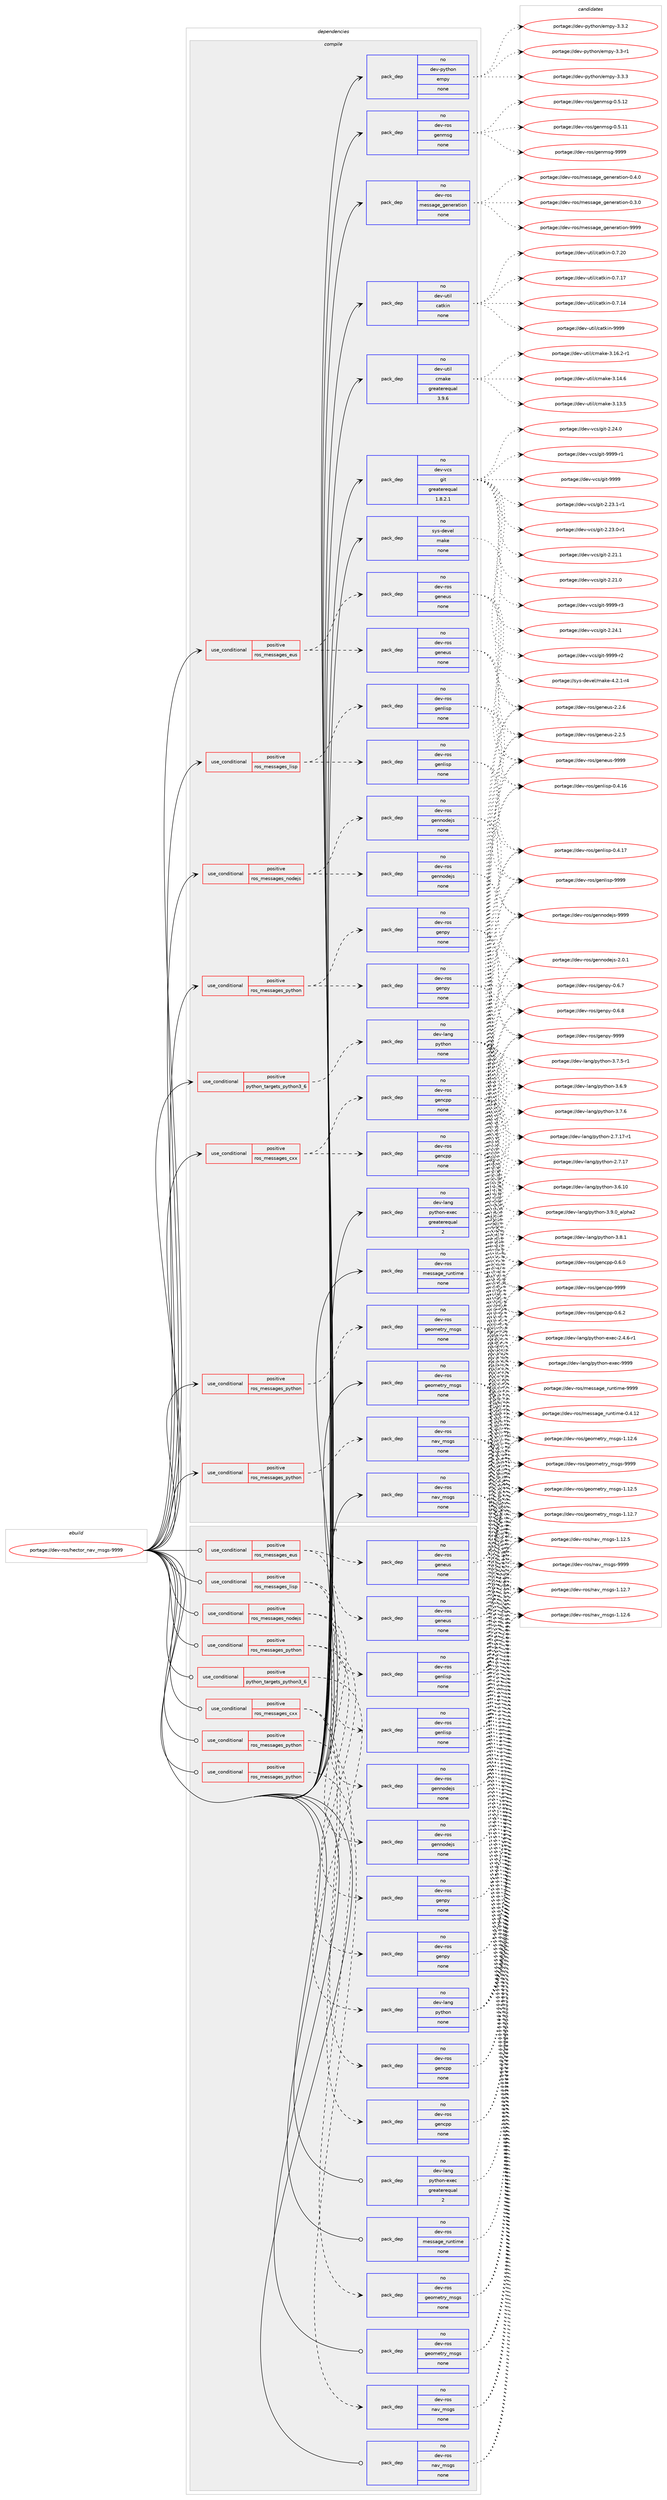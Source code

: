 digraph prolog {

# *************
# Graph options
# *************

newrank=true;
concentrate=true;
compound=true;
graph [rankdir=LR,fontname=Helvetica,fontsize=10,ranksep=1.5];#, ranksep=2.5, nodesep=0.2];
edge  [arrowhead=vee];
node  [fontname=Helvetica,fontsize=10];

# **********
# The ebuild
# **********

subgraph cluster_leftcol {
color=gray;
label=<<i>ebuild</i>>;
id [label="portage://dev-ros/hector_nav_msgs-9999", color=red, width=4, href="../dev-ros/hector_nav_msgs-9999.svg"];
}

# ****************
# The dependencies
# ****************

subgraph cluster_midcol {
color=gray;
label=<<i>dependencies</i>>;
subgraph cluster_compile {
fillcolor="#eeeeee";
style=filled;
label=<<i>compile</i>>;
subgraph cond100266 {
dependency401322 [label=<<TABLE BORDER="0" CELLBORDER="1" CELLSPACING="0" CELLPADDING="4"><TR><TD ROWSPAN="3" CELLPADDING="10">use_conditional</TD></TR><TR><TD>positive</TD></TR><TR><TD>python_targets_python3_6</TD></TR></TABLE>>, shape=none, color=red];
subgraph pack296203 {
dependency401323 [label=<<TABLE BORDER="0" CELLBORDER="1" CELLSPACING="0" CELLPADDING="4" WIDTH="220"><TR><TD ROWSPAN="6" CELLPADDING="30">pack_dep</TD></TR><TR><TD WIDTH="110">no</TD></TR><TR><TD>dev-lang</TD></TR><TR><TD>python</TD></TR><TR><TD>none</TD></TR><TR><TD></TD></TR></TABLE>>, shape=none, color=blue];
}
dependency401322:e -> dependency401323:w [weight=20,style="dashed",arrowhead="vee"];
}
id:e -> dependency401322:w [weight=20,style="solid",arrowhead="vee"];
subgraph cond100267 {
dependency401324 [label=<<TABLE BORDER="0" CELLBORDER="1" CELLSPACING="0" CELLPADDING="4"><TR><TD ROWSPAN="3" CELLPADDING="10">use_conditional</TD></TR><TR><TD>positive</TD></TR><TR><TD>ros_messages_cxx</TD></TR></TABLE>>, shape=none, color=red];
subgraph pack296204 {
dependency401325 [label=<<TABLE BORDER="0" CELLBORDER="1" CELLSPACING="0" CELLPADDING="4" WIDTH="220"><TR><TD ROWSPAN="6" CELLPADDING="30">pack_dep</TD></TR><TR><TD WIDTH="110">no</TD></TR><TR><TD>dev-ros</TD></TR><TR><TD>gencpp</TD></TR><TR><TD>none</TD></TR><TR><TD></TD></TR></TABLE>>, shape=none, color=blue];
}
dependency401324:e -> dependency401325:w [weight=20,style="dashed",arrowhead="vee"];
subgraph pack296205 {
dependency401326 [label=<<TABLE BORDER="0" CELLBORDER="1" CELLSPACING="0" CELLPADDING="4" WIDTH="220"><TR><TD ROWSPAN="6" CELLPADDING="30">pack_dep</TD></TR><TR><TD WIDTH="110">no</TD></TR><TR><TD>dev-ros</TD></TR><TR><TD>gencpp</TD></TR><TR><TD>none</TD></TR><TR><TD></TD></TR></TABLE>>, shape=none, color=blue];
}
dependency401324:e -> dependency401326:w [weight=20,style="dashed",arrowhead="vee"];
}
id:e -> dependency401324:w [weight=20,style="solid",arrowhead="vee"];
subgraph cond100268 {
dependency401327 [label=<<TABLE BORDER="0" CELLBORDER="1" CELLSPACING="0" CELLPADDING="4"><TR><TD ROWSPAN="3" CELLPADDING="10">use_conditional</TD></TR><TR><TD>positive</TD></TR><TR><TD>ros_messages_eus</TD></TR></TABLE>>, shape=none, color=red];
subgraph pack296206 {
dependency401328 [label=<<TABLE BORDER="0" CELLBORDER="1" CELLSPACING="0" CELLPADDING="4" WIDTH="220"><TR><TD ROWSPAN="6" CELLPADDING="30">pack_dep</TD></TR><TR><TD WIDTH="110">no</TD></TR><TR><TD>dev-ros</TD></TR><TR><TD>geneus</TD></TR><TR><TD>none</TD></TR><TR><TD></TD></TR></TABLE>>, shape=none, color=blue];
}
dependency401327:e -> dependency401328:w [weight=20,style="dashed",arrowhead="vee"];
subgraph pack296207 {
dependency401329 [label=<<TABLE BORDER="0" CELLBORDER="1" CELLSPACING="0" CELLPADDING="4" WIDTH="220"><TR><TD ROWSPAN="6" CELLPADDING="30">pack_dep</TD></TR><TR><TD WIDTH="110">no</TD></TR><TR><TD>dev-ros</TD></TR><TR><TD>geneus</TD></TR><TR><TD>none</TD></TR><TR><TD></TD></TR></TABLE>>, shape=none, color=blue];
}
dependency401327:e -> dependency401329:w [weight=20,style="dashed",arrowhead="vee"];
}
id:e -> dependency401327:w [weight=20,style="solid",arrowhead="vee"];
subgraph cond100269 {
dependency401330 [label=<<TABLE BORDER="0" CELLBORDER="1" CELLSPACING="0" CELLPADDING="4"><TR><TD ROWSPAN="3" CELLPADDING="10">use_conditional</TD></TR><TR><TD>positive</TD></TR><TR><TD>ros_messages_lisp</TD></TR></TABLE>>, shape=none, color=red];
subgraph pack296208 {
dependency401331 [label=<<TABLE BORDER="0" CELLBORDER="1" CELLSPACING="0" CELLPADDING="4" WIDTH="220"><TR><TD ROWSPAN="6" CELLPADDING="30">pack_dep</TD></TR><TR><TD WIDTH="110">no</TD></TR><TR><TD>dev-ros</TD></TR><TR><TD>genlisp</TD></TR><TR><TD>none</TD></TR><TR><TD></TD></TR></TABLE>>, shape=none, color=blue];
}
dependency401330:e -> dependency401331:w [weight=20,style="dashed",arrowhead="vee"];
subgraph pack296209 {
dependency401332 [label=<<TABLE BORDER="0" CELLBORDER="1" CELLSPACING="0" CELLPADDING="4" WIDTH="220"><TR><TD ROWSPAN="6" CELLPADDING="30">pack_dep</TD></TR><TR><TD WIDTH="110">no</TD></TR><TR><TD>dev-ros</TD></TR><TR><TD>genlisp</TD></TR><TR><TD>none</TD></TR><TR><TD></TD></TR></TABLE>>, shape=none, color=blue];
}
dependency401330:e -> dependency401332:w [weight=20,style="dashed",arrowhead="vee"];
}
id:e -> dependency401330:w [weight=20,style="solid",arrowhead="vee"];
subgraph cond100270 {
dependency401333 [label=<<TABLE BORDER="0" CELLBORDER="1" CELLSPACING="0" CELLPADDING="4"><TR><TD ROWSPAN="3" CELLPADDING="10">use_conditional</TD></TR><TR><TD>positive</TD></TR><TR><TD>ros_messages_nodejs</TD></TR></TABLE>>, shape=none, color=red];
subgraph pack296210 {
dependency401334 [label=<<TABLE BORDER="0" CELLBORDER="1" CELLSPACING="0" CELLPADDING="4" WIDTH="220"><TR><TD ROWSPAN="6" CELLPADDING="30">pack_dep</TD></TR><TR><TD WIDTH="110">no</TD></TR><TR><TD>dev-ros</TD></TR><TR><TD>gennodejs</TD></TR><TR><TD>none</TD></TR><TR><TD></TD></TR></TABLE>>, shape=none, color=blue];
}
dependency401333:e -> dependency401334:w [weight=20,style="dashed",arrowhead="vee"];
subgraph pack296211 {
dependency401335 [label=<<TABLE BORDER="0" CELLBORDER="1" CELLSPACING="0" CELLPADDING="4" WIDTH="220"><TR><TD ROWSPAN="6" CELLPADDING="30">pack_dep</TD></TR><TR><TD WIDTH="110">no</TD></TR><TR><TD>dev-ros</TD></TR><TR><TD>gennodejs</TD></TR><TR><TD>none</TD></TR><TR><TD></TD></TR></TABLE>>, shape=none, color=blue];
}
dependency401333:e -> dependency401335:w [weight=20,style="dashed",arrowhead="vee"];
}
id:e -> dependency401333:w [weight=20,style="solid",arrowhead="vee"];
subgraph cond100271 {
dependency401336 [label=<<TABLE BORDER="0" CELLBORDER="1" CELLSPACING="0" CELLPADDING="4"><TR><TD ROWSPAN="3" CELLPADDING="10">use_conditional</TD></TR><TR><TD>positive</TD></TR><TR><TD>ros_messages_python</TD></TR></TABLE>>, shape=none, color=red];
subgraph pack296212 {
dependency401337 [label=<<TABLE BORDER="0" CELLBORDER="1" CELLSPACING="0" CELLPADDING="4" WIDTH="220"><TR><TD ROWSPAN="6" CELLPADDING="30">pack_dep</TD></TR><TR><TD WIDTH="110">no</TD></TR><TR><TD>dev-ros</TD></TR><TR><TD>genpy</TD></TR><TR><TD>none</TD></TR><TR><TD></TD></TR></TABLE>>, shape=none, color=blue];
}
dependency401336:e -> dependency401337:w [weight=20,style="dashed",arrowhead="vee"];
subgraph pack296213 {
dependency401338 [label=<<TABLE BORDER="0" CELLBORDER="1" CELLSPACING="0" CELLPADDING="4" WIDTH="220"><TR><TD ROWSPAN="6" CELLPADDING="30">pack_dep</TD></TR><TR><TD WIDTH="110">no</TD></TR><TR><TD>dev-ros</TD></TR><TR><TD>genpy</TD></TR><TR><TD>none</TD></TR><TR><TD></TD></TR></TABLE>>, shape=none, color=blue];
}
dependency401336:e -> dependency401338:w [weight=20,style="dashed",arrowhead="vee"];
}
id:e -> dependency401336:w [weight=20,style="solid",arrowhead="vee"];
subgraph cond100272 {
dependency401339 [label=<<TABLE BORDER="0" CELLBORDER="1" CELLSPACING="0" CELLPADDING="4"><TR><TD ROWSPAN="3" CELLPADDING="10">use_conditional</TD></TR><TR><TD>positive</TD></TR><TR><TD>ros_messages_python</TD></TR></TABLE>>, shape=none, color=red];
subgraph pack296214 {
dependency401340 [label=<<TABLE BORDER="0" CELLBORDER="1" CELLSPACING="0" CELLPADDING="4" WIDTH="220"><TR><TD ROWSPAN="6" CELLPADDING="30">pack_dep</TD></TR><TR><TD WIDTH="110">no</TD></TR><TR><TD>dev-ros</TD></TR><TR><TD>geometry_msgs</TD></TR><TR><TD>none</TD></TR><TR><TD></TD></TR></TABLE>>, shape=none, color=blue];
}
dependency401339:e -> dependency401340:w [weight=20,style="dashed",arrowhead="vee"];
}
id:e -> dependency401339:w [weight=20,style="solid",arrowhead="vee"];
subgraph cond100273 {
dependency401341 [label=<<TABLE BORDER="0" CELLBORDER="1" CELLSPACING="0" CELLPADDING="4"><TR><TD ROWSPAN="3" CELLPADDING="10">use_conditional</TD></TR><TR><TD>positive</TD></TR><TR><TD>ros_messages_python</TD></TR></TABLE>>, shape=none, color=red];
subgraph pack296215 {
dependency401342 [label=<<TABLE BORDER="0" CELLBORDER="1" CELLSPACING="0" CELLPADDING="4" WIDTH="220"><TR><TD ROWSPAN="6" CELLPADDING="30">pack_dep</TD></TR><TR><TD WIDTH="110">no</TD></TR><TR><TD>dev-ros</TD></TR><TR><TD>nav_msgs</TD></TR><TR><TD>none</TD></TR><TR><TD></TD></TR></TABLE>>, shape=none, color=blue];
}
dependency401341:e -> dependency401342:w [weight=20,style="dashed",arrowhead="vee"];
}
id:e -> dependency401341:w [weight=20,style="solid",arrowhead="vee"];
subgraph pack296216 {
dependency401343 [label=<<TABLE BORDER="0" CELLBORDER="1" CELLSPACING="0" CELLPADDING="4" WIDTH="220"><TR><TD ROWSPAN="6" CELLPADDING="30">pack_dep</TD></TR><TR><TD WIDTH="110">no</TD></TR><TR><TD>dev-lang</TD></TR><TR><TD>python-exec</TD></TR><TR><TD>greaterequal</TD></TR><TR><TD>2</TD></TR></TABLE>>, shape=none, color=blue];
}
id:e -> dependency401343:w [weight=20,style="solid",arrowhead="vee"];
subgraph pack296217 {
dependency401344 [label=<<TABLE BORDER="0" CELLBORDER="1" CELLSPACING="0" CELLPADDING="4" WIDTH="220"><TR><TD ROWSPAN="6" CELLPADDING="30">pack_dep</TD></TR><TR><TD WIDTH="110">no</TD></TR><TR><TD>dev-python</TD></TR><TR><TD>empy</TD></TR><TR><TD>none</TD></TR><TR><TD></TD></TR></TABLE>>, shape=none, color=blue];
}
id:e -> dependency401344:w [weight=20,style="solid",arrowhead="vee"];
subgraph pack296218 {
dependency401345 [label=<<TABLE BORDER="0" CELLBORDER="1" CELLSPACING="0" CELLPADDING="4" WIDTH="220"><TR><TD ROWSPAN="6" CELLPADDING="30">pack_dep</TD></TR><TR><TD WIDTH="110">no</TD></TR><TR><TD>dev-ros</TD></TR><TR><TD>genmsg</TD></TR><TR><TD>none</TD></TR><TR><TD></TD></TR></TABLE>>, shape=none, color=blue];
}
id:e -> dependency401345:w [weight=20,style="solid",arrowhead="vee"];
subgraph pack296219 {
dependency401346 [label=<<TABLE BORDER="0" CELLBORDER="1" CELLSPACING="0" CELLPADDING="4" WIDTH="220"><TR><TD ROWSPAN="6" CELLPADDING="30">pack_dep</TD></TR><TR><TD WIDTH="110">no</TD></TR><TR><TD>dev-ros</TD></TR><TR><TD>geometry_msgs</TD></TR><TR><TD>none</TD></TR><TR><TD></TD></TR></TABLE>>, shape=none, color=blue];
}
id:e -> dependency401346:w [weight=20,style="solid",arrowhead="vee"];
subgraph pack296220 {
dependency401347 [label=<<TABLE BORDER="0" CELLBORDER="1" CELLSPACING="0" CELLPADDING="4" WIDTH="220"><TR><TD ROWSPAN="6" CELLPADDING="30">pack_dep</TD></TR><TR><TD WIDTH="110">no</TD></TR><TR><TD>dev-ros</TD></TR><TR><TD>message_generation</TD></TR><TR><TD>none</TD></TR><TR><TD></TD></TR></TABLE>>, shape=none, color=blue];
}
id:e -> dependency401347:w [weight=20,style="solid",arrowhead="vee"];
subgraph pack296221 {
dependency401348 [label=<<TABLE BORDER="0" CELLBORDER="1" CELLSPACING="0" CELLPADDING="4" WIDTH="220"><TR><TD ROWSPAN="6" CELLPADDING="30">pack_dep</TD></TR><TR><TD WIDTH="110">no</TD></TR><TR><TD>dev-ros</TD></TR><TR><TD>message_runtime</TD></TR><TR><TD>none</TD></TR><TR><TD></TD></TR></TABLE>>, shape=none, color=blue];
}
id:e -> dependency401348:w [weight=20,style="solid",arrowhead="vee"];
subgraph pack296222 {
dependency401349 [label=<<TABLE BORDER="0" CELLBORDER="1" CELLSPACING="0" CELLPADDING="4" WIDTH="220"><TR><TD ROWSPAN="6" CELLPADDING="30">pack_dep</TD></TR><TR><TD WIDTH="110">no</TD></TR><TR><TD>dev-ros</TD></TR><TR><TD>nav_msgs</TD></TR><TR><TD>none</TD></TR><TR><TD></TD></TR></TABLE>>, shape=none, color=blue];
}
id:e -> dependency401349:w [weight=20,style="solid",arrowhead="vee"];
subgraph pack296223 {
dependency401350 [label=<<TABLE BORDER="0" CELLBORDER="1" CELLSPACING="0" CELLPADDING="4" WIDTH="220"><TR><TD ROWSPAN="6" CELLPADDING="30">pack_dep</TD></TR><TR><TD WIDTH="110">no</TD></TR><TR><TD>dev-util</TD></TR><TR><TD>catkin</TD></TR><TR><TD>none</TD></TR><TR><TD></TD></TR></TABLE>>, shape=none, color=blue];
}
id:e -> dependency401350:w [weight=20,style="solid",arrowhead="vee"];
subgraph pack296224 {
dependency401351 [label=<<TABLE BORDER="0" CELLBORDER="1" CELLSPACING="0" CELLPADDING="4" WIDTH="220"><TR><TD ROWSPAN="6" CELLPADDING="30">pack_dep</TD></TR><TR><TD WIDTH="110">no</TD></TR><TR><TD>dev-util</TD></TR><TR><TD>cmake</TD></TR><TR><TD>greaterequal</TD></TR><TR><TD>3.9.6</TD></TR></TABLE>>, shape=none, color=blue];
}
id:e -> dependency401351:w [weight=20,style="solid",arrowhead="vee"];
subgraph pack296225 {
dependency401352 [label=<<TABLE BORDER="0" CELLBORDER="1" CELLSPACING="0" CELLPADDING="4" WIDTH="220"><TR><TD ROWSPAN="6" CELLPADDING="30">pack_dep</TD></TR><TR><TD WIDTH="110">no</TD></TR><TR><TD>dev-vcs</TD></TR><TR><TD>git</TD></TR><TR><TD>greaterequal</TD></TR><TR><TD>1.8.2.1</TD></TR></TABLE>>, shape=none, color=blue];
}
id:e -> dependency401352:w [weight=20,style="solid",arrowhead="vee"];
subgraph pack296226 {
dependency401353 [label=<<TABLE BORDER="0" CELLBORDER="1" CELLSPACING="0" CELLPADDING="4" WIDTH="220"><TR><TD ROWSPAN="6" CELLPADDING="30">pack_dep</TD></TR><TR><TD WIDTH="110">no</TD></TR><TR><TD>sys-devel</TD></TR><TR><TD>make</TD></TR><TR><TD>none</TD></TR><TR><TD></TD></TR></TABLE>>, shape=none, color=blue];
}
id:e -> dependency401353:w [weight=20,style="solid",arrowhead="vee"];
}
subgraph cluster_compileandrun {
fillcolor="#eeeeee";
style=filled;
label=<<i>compile and run</i>>;
}
subgraph cluster_run {
fillcolor="#eeeeee";
style=filled;
label=<<i>run</i>>;
subgraph cond100274 {
dependency401354 [label=<<TABLE BORDER="0" CELLBORDER="1" CELLSPACING="0" CELLPADDING="4"><TR><TD ROWSPAN="3" CELLPADDING="10">use_conditional</TD></TR><TR><TD>positive</TD></TR><TR><TD>python_targets_python3_6</TD></TR></TABLE>>, shape=none, color=red];
subgraph pack296227 {
dependency401355 [label=<<TABLE BORDER="0" CELLBORDER="1" CELLSPACING="0" CELLPADDING="4" WIDTH="220"><TR><TD ROWSPAN="6" CELLPADDING="30">pack_dep</TD></TR><TR><TD WIDTH="110">no</TD></TR><TR><TD>dev-lang</TD></TR><TR><TD>python</TD></TR><TR><TD>none</TD></TR><TR><TD></TD></TR></TABLE>>, shape=none, color=blue];
}
dependency401354:e -> dependency401355:w [weight=20,style="dashed",arrowhead="vee"];
}
id:e -> dependency401354:w [weight=20,style="solid",arrowhead="odot"];
subgraph cond100275 {
dependency401356 [label=<<TABLE BORDER="0" CELLBORDER="1" CELLSPACING="0" CELLPADDING="4"><TR><TD ROWSPAN="3" CELLPADDING="10">use_conditional</TD></TR><TR><TD>positive</TD></TR><TR><TD>ros_messages_cxx</TD></TR></TABLE>>, shape=none, color=red];
subgraph pack296228 {
dependency401357 [label=<<TABLE BORDER="0" CELLBORDER="1" CELLSPACING="0" CELLPADDING="4" WIDTH="220"><TR><TD ROWSPAN="6" CELLPADDING="30">pack_dep</TD></TR><TR><TD WIDTH="110">no</TD></TR><TR><TD>dev-ros</TD></TR><TR><TD>gencpp</TD></TR><TR><TD>none</TD></TR><TR><TD></TD></TR></TABLE>>, shape=none, color=blue];
}
dependency401356:e -> dependency401357:w [weight=20,style="dashed",arrowhead="vee"];
subgraph pack296229 {
dependency401358 [label=<<TABLE BORDER="0" CELLBORDER="1" CELLSPACING="0" CELLPADDING="4" WIDTH="220"><TR><TD ROWSPAN="6" CELLPADDING="30">pack_dep</TD></TR><TR><TD WIDTH="110">no</TD></TR><TR><TD>dev-ros</TD></TR><TR><TD>gencpp</TD></TR><TR><TD>none</TD></TR><TR><TD></TD></TR></TABLE>>, shape=none, color=blue];
}
dependency401356:e -> dependency401358:w [weight=20,style="dashed",arrowhead="vee"];
}
id:e -> dependency401356:w [weight=20,style="solid",arrowhead="odot"];
subgraph cond100276 {
dependency401359 [label=<<TABLE BORDER="0" CELLBORDER="1" CELLSPACING="0" CELLPADDING="4"><TR><TD ROWSPAN="3" CELLPADDING="10">use_conditional</TD></TR><TR><TD>positive</TD></TR><TR><TD>ros_messages_eus</TD></TR></TABLE>>, shape=none, color=red];
subgraph pack296230 {
dependency401360 [label=<<TABLE BORDER="0" CELLBORDER="1" CELLSPACING="0" CELLPADDING="4" WIDTH="220"><TR><TD ROWSPAN="6" CELLPADDING="30">pack_dep</TD></TR><TR><TD WIDTH="110">no</TD></TR><TR><TD>dev-ros</TD></TR><TR><TD>geneus</TD></TR><TR><TD>none</TD></TR><TR><TD></TD></TR></TABLE>>, shape=none, color=blue];
}
dependency401359:e -> dependency401360:w [weight=20,style="dashed",arrowhead="vee"];
subgraph pack296231 {
dependency401361 [label=<<TABLE BORDER="0" CELLBORDER="1" CELLSPACING="0" CELLPADDING="4" WIDTH="220"><TR><TD ROWSPAN="6" CELLPADDING="30">pack_dep</TD></TR><TR><TD WIDTH="110">no</TD></TR><TR><TD>dev-ros</TD></TR><TR><TD>geneus</TD></TR><TR><TD>none</TD></TR><TR><TD></TD></TR></TABLE>>, shape=none, color=blue];
}
dependency401359:e -> dependency401361:w [weight=20,style="dashed",arrowhead="vee"];
}
id:e -> dependency401359:w [weight=20,style="solid",arrowhead="odot"];
subgraph cond100277 {
dependency401362 [label=<<TABLE BORDER="0" CELLBORDER="1" CELLSPACING="0" CELLPADDING="4"><TR><TD ROWSPAN="3" CELLPADDING="10">use_conditional</TD></TR><TR><TD>positive</TD></TR><TR><TD>ros_messages_lisp</TD></TR></TABLE>>, shape=none, color=red];
subgraph pack296232 {
dependency401363 [label=<<TABLE BORDER="0" CELLBORDER="1" CELLSPACING="0" CELLPADDING="4" WIDTH="220"><TR><TD ROWSPAN="6" CELLPADDING="30">pack_dep</TD></TR><TR><TD WIDTH="110">no</TD></TR><TR><TD>dev-ros</TD></TR><TR><TD>genlisp</TD></TR><TR><TD>none</TD></TR><TR><TD></TD></TR></TABLE>>, shape=none, color=blue];
}
dependency401362:e -> dependency401363:w [weight=20,style="dashed",arrowhead="vee"];
subgraph pack296233 {
dependency401364 [label=<<TABLE BORDER="0" CELLBORDER="1" CELLSPACING="0" CELLPADDING="4" WIDTH="220"><TR><TD ROWSPAN="6" CELLPADDING="30">pack_dep</TD></TR><TR><TD WIDTH="110">no</TD></TR><TR><TD>dev-ros</TD></TR><TR><TD>genlisp</TD></TR><TR><TD>none</TD></TR><TR><TD></TD></TR></TABLE>>, shape=none, color=blue];
}
dependency401362:e -> dependency401364:w [weight=20,style="dashed",arrowhead="vee"];
}
id:e -> dependency401362:w [weight=20,style="solid",arrowhead="odot"];
subgraph cond100278 {
dependency401365 [label=<<TABLE BORDER="0" CELLBORDER="1" CELLSPACING="0" CELLPADDING="4"><TR><TD ROWSPAN="3" CELLPADDING="10">use_conditional</TD></TR><TR><TD>positive</TD></TR><TR><TD>ros_messages_nodejs</TD></TR></TABLE>>, shape=none, color=red];
subgraph pack296234 {
dependency401366 [label=<<TABLE BORDER="0" CELLBORDER="1" CELLSPACING="0" CELLPADDING="4" WIDTH="220"><TR><TD ROWSPAN="6" CELLPADDING="30">pack_dep</TD></TR><TR><TD WIDTH="110">no</TD></TR><TR><TD>dev-ros</TD></TR><TR><TD>gennodejs</TD></TR><TR><TD>none</TD></TR><TR><TD></TD></TR></TABLE>>, shape=none, color=blue];
}
dependency401365:e -> dependency401366:w [weight=20,style="dashed",arrowhead="vee"];
subgraph pack296235 {
dependency401367 [label=<<TABLE BORDER="0" CELLBORDER="1" CELLSPACING="0" CELLPADDING="4" WIDTH="220"><TR><TD ROWSPAN="6" CELLPADDING="30">pack_dep</TD></TR><TR><TD WIDTH="110">no</TD></TR><TR><TD>dev-ros</TD></TR><TR><TD>gennodejs</TD></TR><TR><TD>none</TD></TR><TR><TD></TD></TR></TABLE>>, shape=none, color=blue];
}
dependency401365:e -> dependency401367:w [weight=20,style="dashed",arrowhead="vee"];
}
id:e -> dependency401365:w [weight=20,style="solid",arrowhead="odot"];
subgraph cond100279 {
dependency401368 [label=<<TABLE BORDER="0" CELLBORDER="1" CELLSPACING="0" CELLPADDING="4"><TR><TD ROWSPAN="3" CELLPADDING="10">use_conditional</TD></TR><TR><TD>positive</TD></TR><TR><TD>ros_messages_python</TD></TR></TABLE>>, shape=none, color=red];
subgraph pack296236 {
dependency401369 [label=<<TABLE BORDER="0" CELLBORDER="1" CELLSPACING="0" CELLPADDING="4" WIDTH="220"><TR><TD ROWSPAN="6" CELLPADDING="30">pack_dep</TD></TR><TR><TD WIDTH="110">no</TD></TR><TR><TD>dev-ros</TD></TR><TR><TD>genpy</TD></TR><TR><TD>none</TD></TR><TR><TD></TD></TR></TABLE>>, shape=none, color=blue];
}
dependency401368:e -> dependency401369:w [weight=20,style="dashed",arrowhead="vee"];
subgraph pack296237 {
dependency401370 [label=<<TABLE BORDER="0" CELLBORDER="1" CELLSPACING="0" CELLPADDING="4" WIDTH="220"><TR><TD ROWSPAN="6" CELLPADDING="30">pack_dep</TD></TR><TR><TD WIDTH="110">no</TD></TR><TR><TD>dev-ros</TD></TR><TR><TD>genpy</TD></TR><TR><TD>none</TD></TR><TR><TD></TD></TR></TABLE>>, shape=none, color=blue];
}
dependency401368:e -> dependency401370:w [weight=20,style="dashed",arrowhead="vee"];
}
id:e -> dependency401368:w [weight=20,style="solid",arrowhead="odot"];
subgraph cond100280 {
dependency401371 [label=<<TABLE BORDER="0" CELLBORDER="1" CELLSPACING="0" CELLPADDING="4"><TR><TD ROWSPAN="3" CELLPADDING="10">use_conditional</TD></TR><TR><TD>positive</TD></TR><TR><TD>ros_messages_python</TD></TR></TABLE>>, shape=none, color=red];
subgraph pack296238 {
dependency401372 [label=<<TABLE BORDER="0" CELLBORDER="1" CELLSPACING="0" CELLPADDING="4" WIDTH="220"><TR><TD ROWSPAN="6" CELLPADDING="30">pack_dep</TD></TR><TR><TD WIDTH="110">no</TD></TR><TR><TD>dev-ros</TD></TR><TR><TD>geometry_msgs</TD></TR><TR><TD>none</TD></TR><TR><TD></TD></TR></TABLE>>, shape=none, color=blue];
}
dependency401371:e -> dependency401372:w [weight=20,style="dashed",arrowhead="vee"];
}
id:e -> dependency401371:w [weight=20,style="solid",arrowhead="odot"];
subgraph cond100281 {
dependency401373 [label=<<TABLE BORDER="0" CELLBORDER="1" CELLSPACING="0" CELLPADDING="4"><TR><TD ROWSPAN="3" CELLPADDING="10">use_conditional</TD></TR><TR><TD>positive</TD></TR><TR><TD>ros_messages_python</TD></TR></TABLE>>, shape=none, color=red];
subgraph pack296239 {
dependency401374 [label=<<TABLE BORDER="0" CELLBORDER="1" CELLSPACING="0" CELLPADDING="4" WIDTH="220"><TR><TD ROWSPAN="6" CELLPADDING="30">pack_dep</TD></TR><TR><TD WIDTH="110">no</TD></TR><TR><TD>dev-ros</TD></TR><TR><TD>nav_msgs</TD></TR><TR><TD>none</TD></TR><TR><TD></TD></TR></TABLE>>, shape=none, color=blue];
}
dependency401373:e -> dependency401374:w [weight=20,style="dashed",arrowhead="vee"];
}
id:e -> dependency401373:w [weight=20,style="solid",arrowhead="odot"];
subgraph pack296240 {
dependency401375 [label=<<TABLE BORDER="0" CELLBORDER="1" CELLSPACING="0" CELLPADDING="4" WIDTH="220"><TR><TD ROWSPAN="6" CELLPADDING="30">pack_dep</TD></TR><TR><TD WIDTH="110">no</TD></TR><TR><TD>dev-lang</TD></TR><TR><TD>python-exec</TD></TR><TR><TD>greaterequal</TD></TR><TR><TD>2</TD></TR></TABLE>>, shape=none, color=blue];
}
id:e -> dependency401375:w [weight=20,style="solid",arrowhead="odot"];
subgraph pack296241 {
dependency401376 [label=<<TABLE BORDER="0" CELLBORDER="1" CELLSPACING="0" CELLPADDING="4" WIDTH="220"><TR><TD ROWSPAN="6" CELLPADDING="30">pack_dep</TD></TR><TR><TD WIDTH="110">no</TD></TR><TR><TD>dev-ros</TD></TR><TR><TD>geometry_msgs</TD></TR><TR><TD>none</TD></TR><TR><TD></TD></TR></TABLE>>, shape=none, color=blue];
}
id:e -> dependency401376:w [weight=20,style="solid",arrowhead="odot"];
subgraph pack296242 {
dependency401377 [label=<<TABLE BORDER="0" CELLBORDER="1" CELLSPACING="0" CELLPADDING="4" WIDTH="220"><TR><TD ROWSPAN="6" CELLPADDING="30">pack_dep</TD></TR><TR><TD WIDTH="110">no</TD></TR><TR><TD>dev-ros</TD></TR><TR><TD>message_runtime</TD></TR><TR><TD>none</TD></TR><TR><TD></TD></TR></TABLE>>, shape=none, color=blue];
}
id:e -> dependency401377:w [weight=20,style="solid",arrowhead="odot"];
subgraph pack296243 {
dependency401378 [label=<<TABLE BORDER="0" CELLBORDER="1" CELLSPACING="0" CELLPADDING="4" WIDTH="220"><TR><TD ROWSPAN="6" CELLPADDING="30">pack_dep</TD></TR><TR><TD WIDTH="110">no</TD></TR><TR><TD>dev-ros</TD></TR><TR><TD>nav_msgs</TD></TR><TR><TD>none</TD></TR><TR><TD></TD></TR></TABLE>>, shape=none, color=blue];
}
id:e -> dependency401378:w [weight=20,style="solid",arrowhead="odot"];
}
}

# **************
# The candidates
# **************

subgraph cluster_choices {
rank=same;
color=gray;
label=<<i>candidates</i>>;

subgraph choice296203 {
color=black;
nodesep=1;
choice10010111845108971101034711212111610411111045514657464895971081121049750 [label="portage://dev-lang/python-3.9.0_alpha2", color=red, width=4,href="../dev-lang/python-3.9.0_alpha2.svg"];
choice100101118451089711010347112121116104111110455146564649 [label="portage://dev-lang/python-3.8.1", color=red, width=4,href="../dev-lang/python-3.8.1.svg"];
choice100101118451089711010347112121116104111110455146554654 [label="portage://dev-lang/python-3.7.6", color=red, width=4,href="../dev-lang/python-3.7.6.svg"];
choice1001011184510897110103471121211161041111104551465546534511449 [label="portage://dev-lang/python-3.7.5-r1", color=red, width=4,href="../dev-lang/python-3.7.5-r1.svg"];
choice100101118451089711010347112121116104111110455146544657 [label="portage://dev-lang/python-3.6.9", color=red, width=4,href="../dev-lang/python-3.6.9.svg"];
choice10010111845108971101034711212111610411111045514654464948 [label="portage://dev-lang/python-3.6.10", color=red, width=4,href="../dev-lang/python-3.6.10.svg"];
choice100101118451089711010347112121116104111110455046554649554511449 [label="portage://dev-lang/python-2.7.17-r1", color=red, width=4,href="../dev-lang/python-2.7.17-r1.svg"];
choice10010111845108971101034711212111610411111045504655464955 [label="portage://dev-lang/python-2.7.17", color=red, width=4,href="../dev-lang/python-2.7.17.svg"];
dependency401323:e -> choice10010111845108971101034711212111610411111045514657464895971081121049750:w [style=dotted,weight="100"];
dependency401323:e -> choice100101118451089711010347112121116104111110455146564649:w [style=dotted,weight="100"];
dependency401323:e -> choice100101118451089711010347112121116104111110455146554654:w [style=dotted,weight="100"];
dependency401323:e -> choice1001011184510897110103471121211161041111104551465546534511449:w [style=dotted,weight="100"];
dependency401323:e -> choice100101118451089711010347112121116104111110455146544657:w [style=dotted,weight="100"];
dependency401323:e -> choice10010111845108971101034711212111610411111045514654464948:w [style=dotted,weight="100"];
dependency401323:e -> choice100101118451089711010347112121116104111110455046554649554511449:w [style=dotted,weight="100"];
dependency401323:e -> choice10010111845108971101034711212111610411111045504655464955:w [style=dotted,weight="100"];
}
subgraph choice296204 {
color=black;
nodesep=1;
choice1001011184511411111547103101110991121124557575757 [label="portage://dev-ros/gencpp-9999", color=red, width=4,href="../dev-ros/gencpp-9999.svg"];
choice100101118451141111154710310111099112112454846544650 [label="portage://dev-ros/gencpp-0.6.2", color=red, width=4,href="../dev-ros/gencpp-0.6.2.svg"];
choice100101118451141111154710310111099112112454846544648 [label="portage://dev-ros/gencpp-0.6.0", color=red, width=4,href="../dev-ros/gencpp-0.6.0.svg"];
dependency401325:e -> choice1001011184511411111547103101110991121124557575757:w [style=dotted,weight="100"];
dependency401325:e -> choice100101118451141111154710310111099112112454846544650:w [style=dotted,weight="100"];
dependency401325:e -> choice100101118451141111154710310111099112112454846544648:w [style=dotted,weight="100"];
}
subgraph choice296205 {
color=black;
nodesep=1;
choice1001011184511411111547103101110991121124557575757 [label="portage://dev-ros/gencpp-9999", color=red, width=4,href="../dev-ros/gencpp-9999.svg"];
choice100101118451141111154710310111099112112454846544650 [label="portage://dev-ros/gencpp-0.6.2", color=red, width=4,href="../dev-ros/gencpp-0.6.2.svg"];
choice100101118451141111154710310111099112112454846544648 [label="portage://dev-ros/gencpp-0.6.0", color=red, width=4,href="../dev-ros/gencpp-0.6.0.svg"];
dependency401326:e -> choice1001011184511411111547103101110991121124557575757:w [style=dotted,weight="100"];
dependency401326:e -> choice100101118451141111154710310111099112112454846544650:w [style=dotted,weight="100"];
dependency401326:e -> choice100101118451141111154710310111099112112454846544648:w [style=dotted,weight="100"];
}
subgraph choice296206 {
color=black;
nodesep=1;
choice10010111845114111115471031011101011171154557575757 [label="portage://dev-ros/geneus-9999", color=red, width=4,href="../dev-ros/geneus-9999.svg"];
choice1001011184511411111547103101110101117115455046504654 [label="portage://dev-ros/geneus-2.2.6", color=red, width=4,href="../dev-ros/geneus-2.2.6.svg"];
choice1001011184511411111547103101110101117115455046504653 [label="portage://dev-ros/geneus-2.2.5", color=red, width=4,href="../dev-ros/geneus-2.2.5.svg"];
dependency401328:e -> choice10010111845114111115471031011101011171154557575757:w [style=dotted,weight="100"];
dependency401328:e -> choice1001011184511411111547103101110101117115455046504654:w [style=dotted,weight="100"];
dependency401328:e -> choice1001011184511411111547103101110101117115455046504653:w [style=dotted,weight="100"];
}
subgraph choice296207 {
color=black;
nodesep=1;
choice10010111845114111115471031011101011171154557575757 [label="portage://dev-ros/geneus-9999", color=red, width=4,href="../dev-ros/geneus-9999.svg"];
choice1001011184511411111547103101110101117115455046504654 [label="portage://dev-ros/geneus-2.2.6", color=red, width=4,href="../dev-ros/geneus-2.2.6.svg"];
choice1001011184511411111547103101110101117115455046504653 [label="portage://dev-ros/geneus-2.2.5", color=red, width=4,href="../dev-ros/geneus-2.2.5.svg"];
dependency401329:e -> choice10010111845114111115471031011101011171154557575757:w [style=dotted,weight="100"];
dependency401329:e -> choice1001011184511411111547103101110101117115455046504654:w [style=dotted,weight="100"];
dependency401329:e -> choice1001011184511411111547103101110101117115455046504653:w [style=dotted,weight="100"];
}
subgraph choice296208 {
color=black;
nodesep=1;
choice10010111845114111115471031011101081051151124557575757 [label="portage://dev-ros/genlisp-9999", color=red, width=4,href="../dev-ros/genlisp-9999.svg"];
choice100101118451141111154710310111010810511511245484652464955 [label="portage://dev-ros/genlisp-0.4.17", color=red, width=4,href="../dev-ros/genlisp-0.4.17.svg"];
choice100101118451141111154710310111010810511511245484652464954 [label="portage://dev-ros/genlisp-0.4.16", color=red, width=4,href="../dev-ros/genlisp-0.4.16.svg"];
dependency401331:e -> choice10010111845114111115471031011101081051151124557575757:w [style=dotted,weight="100"];
dependency401331:e -> choice100101118451141111154710310111010810511511245484652464955:w [style=dotted,weight="100"];
dependency401331:e -> choice100101118451141111154710310111010810511511245484652464954:w [style=dotted,weight="100"];
}
subgraph choice296209 {
color=black;
nodesep=1;
choice10010111845114111115471031011101081051151124557575757 [label="portage://dev-ros/genlisp-9999", color=red, width=4,href="../dev-ros/genlisp-9999.svg"];
choice100101118451141111154710310111010810511511245484652464955 [label="portage://dev-ros/genlisp-0.4.17", color=red, width=4,href="../dev-ros/genlisp-0.4.17.svg"];
choice100101118451141111154710310111010810511511245484652464954 [label="portage://dev-ros/genlisp-0.4.16", color=red, width=4,href="../dev-ros/genlisp-0.4.16.svg"];
dependency401332:e -> choice10010111845114111115471031011101081051151124557575757:w [style=dotted,weight="100"];
dependency401332:e -> choice100101118451141111154710310111010810511511245484652464955:w [style=dotted,weight="100"];
dependency401332:e -> choice100101118451141111154710310111010810511511245484652464954:w [style=dotted,weight="100"];
}
subgraph choice296210 {
color=black;
nodesep=1;
choice10010111845114111115471031011101101111001011061154557575757 [label="portage://dev-ros/gennodejs-9999", color=red, width=4,href="../dev-ros/gennodejs-9999.svg"];
choice1001011184511411111547103101110110111100101106115455046484649 [label="portage://dev-ros/gennodejs-2.0.1", color=red, width=4,href="../dev-ros/gennodejs-2.0.1.svg"];
dependency401334:e -> choice10010111845114111115471031011101101111001011061154557575757:w [style=dotted,weight="100"];
dependency401334:e -> choice1001011184511411111547103101110110111100101106115455046484649:w [style=dotted,weight="100"];
}
subgraph choice296211 {
color=black;
nodesep=1;
choice10010111845114111115471031011101101111001011061154557575757 [label="portage://dev-ros/gennodejs-9999", color=red, width=4,href="../dev-ros/gennodejs-9999.svg"];
choice1001011184511411111547103101110110111100101106115455046484649 [label="portage://dev-ros/gennodejs-2.0.1", color=red, width=4,href="../dev-ros/gennodejs-2.0.1.svg"];
dependency401335:e -> choice10010111845114111115471031011101101111001011061154557575757:w [style=dotted,weight="100"];
dependency401335:e -> choice1001011184511411111547103101110110111100101106115455046484649:w [style=dotted,weight="100"];
}
subgraph choice296212 {
color=black;
nodesep=1;
choice10010111845114111115471031011101121214557575757 [label="portage://dev-ros/genpy-9999", color=red, width=4,href="../dev-ros/genpy-9999.svg"];
choice1001011184511411111547103101110112121454846544656 [label="portage://dev-ros/genpy-0.6.8", color=red, width=4,href="../dev-ros/genpy-0.6.8.svg"];
choice1001011184511411111547103101110112121454846544655 [label="portage://dev-ros/genpy-0.6.7", color=red, width=4,href="../dev-ros/genpy-0.6.7.svg"];
dependency401337:e -> choice10010111845114111115471031011101121214557575757:w [style=dotted,weight="100"];
dependency401337:e -> choice1001011184511411111547103101110112121454846544656:w [style=dotted,weight="100"];
dependency401337:e -> choice1001011184511411111547103101110112121454846544655:w [style=dotted,weight="100"];
}
subgraph choice296213 {
color=black;
nodesep=1;
choice10010111845114111115471031011101121214557575757 [label="portage://dev-ros/genpy-9999", color=red, width=4,href="../dev-ros/genpy-9999.svg"];
choice1001011184511411111547103101110112121454846544656 [label="portage://dev-ros/genpy-0.6.8", color=red, width=4,href="../dev-ros/genpy-0.6.8.svg"];
choice1001011184511411111547103101110112121454846544655 [label="portage://dev-ros/genpy-0.6.7", color=red, width=4,href="../dev-ros/genpy-0.6.7.svg"];
dependency401338:e -> choice10010111845114111115471031011101121214557575757:w [style=dotted,weight="100"];
dependency401338:e -> choice1001011184511411111547103101110112121454846544656:w [style=dotted,weight="100"];
dependency401338:e -> choice1001011184511411111547103101110112121454846544655:w [style=dotted,weight="100"];
}
subgraph choice296214 {
color=black;
nodesep=1;
choice1001011184511411111547103101111109101116114121951091151031154557575757 [label="portage://dev-ros/geometry_msgs-9999", color=red, width=4,href="../dev-ros/geometry_msgs-9999.svg"];
choice10010111845114111115471031011111091011161141219510911510311545494649504655 [label="portage://dev-ros/geometry_msgs-1.12.7", color=red, width=4,href="../dev-ros/geometry_msgs-1.12.7.svg"];
choice10010111845114111115471031011111091011161141219510911510311545494649504654 [label="portage://dev-ros/geometry_msgs-1.12.6", color=red, width=4,href="../dev-ros/geometry_msgs-1.12.6.svg"];
choice10010111845114111115471031011111091011161141219510911510311545494649504653 [label="portage://dev-ros/geometry_msgs-1.12.5", color=red, width=4,href="../dev-ros/geometry_msgs-1.12.5.svg"];
dependency401340:e -> choice1001011184511411111547103101111109101116114121951091151031154557575757:w [style=dotted,weight="100"];
dependency401340:e -> choice10010111845114111115471031011111091011161141219510911510311545494649504655:w [style=dotted,weight="100"];
dependency401340:e -> choice10010111845114111115471031011111091011161141219510911510311545494649504654:w [style=dotted,weight="100"];
dependency401340:e -> choice10010111845114111115471031011111091011161141219510911510311545494649504653:w [style=dotted,weight="100"];
}
subgraph choice296215 {
color=black;
nodesep=1;
choice100101118451141111154711097118951091151031154557575757 [label="portage://dev-ros/nav_msgs-9999", color=red, width=4,href="../dev-ros/nav_msgs-9999.svg"];
choice1001011184511411111547110971189510911510311545494649504655 [label="portage://dev-ros/nav_msgs-1.12.7", color=red, width=4,href="../dev-ros/nav_msgs-1.12.7.svg"];
choice1001011184511411111547110971189510911510311545494649504654 [label="portage://dev-ros/nav_msgs-1.12.6", color=red, width=4,href="../dev-ros/nav_msgs-1.12.6.svg"];
choice1001011184511411111547110971189510911510311545494649504653 [label="portage://dev-ros/nav_msgs-1.12.5", color=red, width=4,href="../dev-ros/nav_msgs-1.12.5.svg"];
dependency401342:e -> choice100101118451141111154711097118951091151031154557575757:w [style=dotted,weight="100"];
dependency401342:e -> choice1001011184511411111547110971189510911510311545494649504655:w [style=dotted,weight="100"];
dependency401342:e -> choice1001011184511411111547110971189510911510311545494649504654:w [style=dotted,weight="100"];
dependency401342:e -> choice1001011184511411111547110971189510911510311545494649504653:w [style=dotted,weight="100"];
}
subgraph choice296216 {
color=black;
nodesep=1;
choice10010111845108971101034711212111610411111045101120101994557575757 [label="portage://dev-lang/python-exec-9999", color=red, width=4,href="../dev-lang/python-exec-9999.svg"];
choice10010111845108971101034711212111610411111045101120101994550465246544511449 [label="portage://dev-lang/python-exec-2.4.6-r1", color=red, width=4,href="../dev-lang/python-exec-2.4.6-r1.svg"];
dependency401343:e -> choice10010111845108971101034711212111610411111045101120101994557575757:w [style=dotted,weight="100"];
dependency401343:e -> choice10010111845108971101034711212111610411111045101120101994550465246544511449:w [style=dotted,weight="100"];
}
subgraph choice296217 {
color=black;
nodesep=1;
choice1001011184511212111610411111047101109112121455146514651 [label="portage://dev-python/empy-3.3.3", color=red, width=4,href="../dev-python/empy-3.3.3.svg"];
choice1001011184511212111610411111047101109112121455146514650 [label="portage://dev-python/empy-3.3.2", color=red, width=4,href="../dev-python/empy-3.3.2.svg"];
choice1001011184511212111610411111047101109112121455146514511449 [label="portage://dev-python/empy-3.3-r1", color=red, width=4,href="../dev-python/empy-3.3-r1.svg"];
dependency401344:e -> choice1001011184511212111610411111047101109112121455146514651:w [style=dotted,weight="100"];
dependency401344:e -> choice1001011184511212111610411111047101109112121455146514650:w [style=dotted,weight="100"];
dependency401344:e -> choice1001011184511212111610411111047101109112121455146514511449:w [style=dotted,weight="100"];
}
subgraph choice296218 {
color=black;
nodesep=1;
choice10010111845114111115471031011101091151034557575757 [label="portage://dev-ros/genmsg-9999", color=red, width=4,href="../dev-ros/genmsg-9999.svg"];
choice100101118451141111154710310111010911510345484653464950 [label="portage://dev-ros/genmsg-0.5.12", color=red, width=4,href="../dev-ros/genmsg-0.5.12.svg"];
choice100101118451141111154710310111010911510345484653464949 [label="portage://dev-ros/genmsg-0.5.11", color=red, width=4,href="../dev-ros/genmsg-0.5.11.svg"];
dependency401345:e -> choice10010111845114111115471031011101091151034557575757:w [style=dotted,weight="100"];
dependency401345:e -> choice100101118451141111154710310111010911510345484653464950:w [style=dotted,weight="100"];
dependency401345:e -> choice100101118451141111154710310111010911510345484653464949:w [style=dotted,weight="100"];
}
subgraph choice296219 {
color=black;
nodesep=1;
choice1001011184511411111547103101111109101116114121951091151031154557575757 [label="portage://dev-ros/geometry_msgs-9999", color=red, width=4,href="../dev-ros/geometry_msgs-9999.svg"];
choice10010111845114111115471031011111091011161141219510911510311545494649504655 [label="portage://dev-ros/geometry_msgs-1.12.7", color=red, width=4,href="../dev-ros/geometry_msgs-1.12.7.svg"];
choice10010111845114111115471031011111091011161141219510911510311545494649504654 [label="portage://dev-ros/geometry_msgs-1.12.6", color=red, width=4,href="../dev-ros/geometry_msgs-1.12.6.svg"];
choice10010111845114111115471031011111091011161141219510911510311545494649504653 [label="portage://dev-ros/geometry_msgs-1.12.5", color=red, width=4,href="../dev-ros/geometry_msgs-1.12.5.svg"];
dependency401346:e -> choice1001011184511411111547103101111109101116114121951091151031154557575757:w [style=dotted,weight="100"];
dependency401346:e -> choice10010111845114111115471031011111091011161141219510911510311545494649504655:w [style=dotted,weight="100"];
dependency401346:e -> choice10010111845114111115471031011111091011161141219510911510311545494649504654:w [style=dotted,weight="100"];
dependency401346:e -> choice10010111845114111115471031011111091011161141219510911510311545494649504653:w [style=dotted,weight="100"];
}
subgraph choice296220 {
color=black;
nodesep=1;
choice10010111845114111115471091011151159710310195103101110101114971161051111104557575757 [label="portage://dev-ros/message_generation-9999", color=red, width=4,href="../dev-ros/message_generation-9999.svg"];
choice1001011184511411111547109101115115971031019510310111010111497116105111110454846524648 [label="portage://dev-ros/message_generation-0.4.0", color=red, width=4,href="../dev-ros/message_generation-0.4.0.svg"];
choice1001011184511411111547109101115115971031019510310111010111497116105111110454846514648 [label="portage://dev-ros/message_generation-0.3.0", color=red, width=4,href="../dev-ros/message_generation-0.3.0.svg"];
dependency401347:e -> choice10010111845114111115471091011151159710310195103101110101114971161051111104557575757:w [style=dotted,weight="100"];
dependency401347:e -> choice1001011184511411111547109101115115971031019510310111010111497116105111110454846524648:w [style=dotted,weight="100"];
dependency401347:e -> choice1001011184511411111547109101115115971031019510310111010111497116105111110454846514648:w [style=dotted,weight="100"];
}
subgraph choice296221 {
color=black;
nodesep=1;
choice100101118451141111154710910111511597103101951141171101161051091014557575757 [label="portage://dev-ros/message_runtime-9999", color=red, width=4,href="../dev-ros/message_runtime-9999.svg"];
choice1001011184511411111547109101115115971031019511411711011610510910145484652464950 [label="portage://dev-ros/message_runtime-0.4.12", color=red, width=4,href="../dev-ros/message_runtime-0.4.12.svg"];
dependency401348:e -> choice100101118451141111154710910111511597103101951141171101161051091014557575757:w [style=dotted,weight="100"];
dependency401348:e -> choice1001011184511411111547109101115115971031019511411711011610510910145484652464950:w [style=dotted,weight="100"];
}
subgraph choice296222 {
color=black;
nodesep=1;
choice100101118451141111154711097118951091151031154557575757 [label="portage://dev-ros/nav_msgs-9999", color=red, width=4,href="../dev-ros/nav_msgs-9999.svg"];
choice1001011184511411111547110971189510911510311545494649504655 [label="portage://dev-ros/nav_msgs-1.12.7", color=red, width=4,href="../dev-ros/nav_msgs-1.12.7.svg"];
choice1001011184511411111547110971189510911510311545494649504654 [label="portage://dev-ros/nav_msgs-1.12.6", color=red, width=4,href="../dev-ros/nav_msgs-1.12.6.svg"];
choice1001011184511411111547110971189510911510311545494649504653 [label="portage://dev-ros/nav_msgs-1.12.5", color=red, width=4,href="../dev-ros/nav_msgs-1.12.5.svg"];
dependency401349:e -> choice100101118451141111154711097118951091151031154557575757:w [style=dotted,weight="100"];
dependency401349:e -> choice1001011184511411111547110971189510911510311545494649504655:w [style=dotted,weight="100"];
dependency401349:e -> choice1001011184511411111547110971189510911510311545494649504654:w [style=dotted,weight="100"];
dependency401349:e -> choice1001011184511411111547110971189510911510311545494649504653:w [style=dotted,weight="100"];
}
subgraph choice296223 {
color=black;
nodesep=1;
choice100101118451171161051084799971161071051104557575757 [label="portage://dev-util/catkin-9999", color=red, width=4,href="../dev-util/catkin-9999.svg"];
choice1001011184511711610510847999711610710511045484655465048 [label="portage://dev-util/catkin-0.7.20", color=red, width=4,href="../dev-util/catkin-0.7.20.svg"];
choice1001011184511711610510847999711610710511045484655464955 [label="portage://dev-util/catkin-0.7.17", color=red, width=4,href="../dev-util/catkin-0.7.17.svg"];
choice1001011184511711610510847999711610710511045484655464952 [label="portage://dev-util/catkin-0.7.14", color=red, width=4,href="../dev-util/catkin-0.7.14.svg"];
dependency401350:e -> choice100101118451171161051084799971161071051104557575757:w [style=dotted,weight="100"];
dependency401350:e -> choice1001011184511711610510847999711610710511045484655465048:w [style=dotted,weight="100"];
dependency401350:e -> choice1001011184511711610510847999711610710511045484655464955:w [style=dotted,weight="100"];
dependency401350:e -> choice1001011184511711610510847999711610710511045484655464952:w [style=dotted,weight="100"];
}
subgraph choice296224 {
color=black;
nodesep=1;
choice10010111845117116105108479910997107101455146495446504511449 [label="portage://dev-util/cmake-3.16.2-r1", color=red, width=4,href="../dev-util/cmake-3.16.2-r1.svg"];
choice1001011184511711610510847991099710710145514649524654 [label="portage://dev-util/cmake-3.14.6", color=red, width=4,href="../dev-util/cmake-3.14.6.svg"];
choice1001011184511711610510847991099710710145514649514653 [label="portage://dev-util/cmake-3.13.5", color=red, width=4,href="../dev-util/cmake-3.13.5.svg"];
dependency401351:e -> choice10010111845117116105108479910997107101455146495446504511449:w [style=dotted,weight="100"];
dependency401351:e -> choice1001011184511711610510847991099710710145514649524654:w [style=dotted,weight="100"];
dependency401351:e -> choice1001011184511711610510847991099710710145514649514653:w [style=dotted,weight="100"];
}
subgraph choice296225 {
color=black;
nodesep=1;
choice10010111845118991154710310511645575757574511451 [label="portage://dev-vcs/git-9999-r3", color=red, width=4,href="../dev-vcs/git-9999-r3.svg"];
choice10010111845118991154710310511645575757574511450 [label="portage://dev-vcs/git-9999-r2", color=red, width=4,href="../dev-vcs/git-9999-r2.svg"];
choice10010111845118991154710310511645575757574511449 [label="portage://dev-vcs/git-9999-r1", color=red, width=4,href="../dev-vcs/git-9999-r1.svg"];
choice1001011184511899115471031051164557575757 [label="portage://dev-vcs/git-9999", color=red, width=4,href="../dev-vcs/git-9999.svg"];
choice10010111845118991154710310511645504650524649 [label="portage://dev-vcs/git-2.24.1", color=red, width=4,href="../dev-vcs/git-2.24.1.svg"];
choice10010111845118991154710310511645504650524648 [label="portage://dev-vcs/git-2.24.0", color=red, width=4,href="../dev-vcs/git-2.24.0.svg"];
choice100101118451189911547103105116455046505146494511449 [label="portage://dev-vcs/git-2.23.1-r1", color=red, width=4,href="../dev-vcs/git-2.23.1-r1.svg"];
choice100101118451189911547103105116455046505146484511449 [label="portage://dev-vcs/git-2.23.0-r1", color=red, width=4,href="../dev-vcs/git-2.23.0-r1.svg"];
choice10010111845118991154710310511645504650494649 [label="portage://dev-vcs/git-2.21.1", color=red, width=4,href="../dev-vcs/git-2.21.1.svg"];
choice10010111845118991154710310511645504650494648 [label="portage://dev-vcs/git-2.21.0", color=red, width=4,href="../dev-vcs/git-2.21.0.svg"];
dependency401352:e -> choice10010111845118991154710310511645575757574511451:w [style=dotted,weight="100"];
dependency401352:e -> choice10010111845118991154710310511645575757574511450:w [style=dotted,weight="100"];
dependency401352:e -> choice10010111845118991154710310511645575757574511449:w [style=dotted,weight="100"];
dependency401352:e -> choice1001011184511899115471031051164557575757:w [style=dotted,weight="100"];
dependency401352:e -> choice10010111845118991154710310511645504650524649:w [style=dotted,weight="100"];
dependency401352:e -> choice10010111845118991154710310511645504650524648:w [style=dotted,weight="100"];
dependency401352:e -> choice100101118451189911547103105116455046505146494511449:w [style=dotted,weight="100"];
dependency401352:e -> choice100101118451189911547103105116455046505146484511449:w [style=dotted,weight="100"];
dependency401352:e -> choice10010111845118991154710310511645504650494649:w [style=dotted,weight="100"];
dependency401352:e -> choice10010111845118991154710310511645504650494648:w [style=dotted,weight="100"];
}
subgraph choice296226 {
color=black;
nodesep=1;
choice1151211154510010111810110847109971071014552465046494511452 [label="portage://sys-devel/make-4.2.1-r4", color=red, width=4,href="../sys-devel/make-4.2.1-r4.svg"];
dependency401353:e -> choice1151211154510010111810110847109971071014552465046494511452:w [style=dotted,weight="100"];
}
subgraph choice296227 {
color=black;
nodesep=1;
choice10010111845108971101034711212111610411111045514657464895971081121049750 [label="portage://dev-lang/python-3.9.0_alpha2", color=red, width=4,href="../dev-lang/python-3.9.0_alpha2.svg"];
choice100101118451089711010347112121116104111110455146564649 [label="portage://dev-lang/python-3.8.1", color=red, width=4,href="../dev-lang/python-3.8.1.svg"];
choice100101118451089711010347112121116104111110455146554654 [label="portage://dev-lang/python-3.7.6", color=red, width=4,href="../dev-lang/python-3.7.6.svg"];
choice1001011184510897110103471121211161041111104551465546534511449 [label="portage://dev-lang/python-3.7.5-r1", color=red, width=4,href="../dev-lang/python-3.7.5-r1.svg"];
choice100101118451089711010347112121116104111110455146544657 [label="portage://dev-lang/python-3.6.9", color=red, width=4,href="../dev-lang/python-3.6.9.svg"];
choice10010111845108971101034711212111610411111045514654464948 [label="portage://dev-lang/python-3.6.10", color=red, width=4,href="../dev-lang/python-3.6.10.svg"];
choice100101118451089711010347112121116104111110455046554649554511449 [label="portage://dev-lang/python-2.7.17-r1", color=red, width=4,href="../dev-lang/python-2.7.17-r1.svg"];
choice10010111845108971101034711212111610411111045504655464955 [label="portage://dev-lang/python-2.7.17", color=red, width=4,href="../dev-lang/python-2.7.17.svg"];
dependency401355:e -> choice10010111845108971101034711212111610411111045514657464895971081121049750:w [style=dotted,weight="100"];
dependency401355:e -> choice100101118451089711010347112121116104111110455146564649:w [style=dotted,weight="100"];
dependency401355:e -> choice100101118451089711010347112121116104111110455146554654:w [style=dotted,weight="100"];
dependency401355:e -> choice1001011184510897110103471121211161041111104551465546534511449:w [style=dotted,weight="100"];
dependency401355:e -> choice100101118451089711010347112121116104111110455146544657:w [style=dotted,weight="100"];
dependency401355:e -> choice10010111845108971101034711212111610411111045514654464948:w [style=dotted,weight="100"];
dependency401355:e -> choice100101118451089711010347112121116104111110455046554649554511449:w [style=dotted,weight="100"];
dependency401355:e -> choice10010111845108971101034711212111610411111045504655464955:w [style=dotted,weight="100"];
}
subgraph choice296228 {
color=black;
nodesep=1;
choice1001011184511411111547103101110991121124557575757 [label="portage://dev-ros/gencpp-9999", color=red, width=4,href="../dev-ros/gencpp-9999.svg"];
choice100101118451141111154710310111099112112454846544650 [label="portage://dev-ros/gencpp-0.6.2", color=red, width=4,href="../dev-ros/gencpp-0.6.2.svg"];
choice100101118451141111154710310111099112112454846544648 [label="portage://dev-ros/gencpp-0.6.0", color=red, width=4,href="../dev-ros/gencpp-0.6.0.svg"];
dependency401357:e -> choice1001011184511411111547103101110991121124557575757:w [style=dotted,weight="100"];
dependency401357:e -> choice100101118451141111154710310111099112112454846544650:w [style=dotted,weight="100"];
dependency401357:e -> choice100101118451141111154710310111099112112454846544648:w [style=dotted,weight="100"];
}
subgraph choice296229 {
color=black;
nodesep=1;
choice1001011184511411111547103101110991121124557575757 [label="portage://dev-ros/gencpp-9999", color=red, width=4,href="../dev-ros/gencpp-9999.svg"];
choice100101118451141111154710310111099112112454846544650 [label="portage://dev-ros/gencpp-0.6.2", color=red, width=4,href="../dev-ros/gencpp-0.6.2.svg"];
choice100101118451141111154710310111099112112454846544648 [label="portage://dev-ros/gencpp-0.6.0", color=red, width=4,href="../dev-ros/gencpp-0.6.0.svg"];
dependency401358:e -> choice1001011184511411111547103101110991121124557575757:w [style=dotted,weight="100"];
dependency401358:e -> choice100101118451141111154710310111099112112454846544650:w [style=dotted,weight="100"];
dependency401358:e -> choice100101118451141111154710310111099112112454846544648:w [style=dotted,weight="100"];
}
subgraph choice296230 {
color=black;
nodesep=1;
choice10010111845114111115471031011101011171154557575757 [label="portage://dev-ros/geneus-9999", color=red, width=4,href="../dev-ros/geneus-9999.svg"];
choice1001011184511411111547103101110101117115455046504654 [label="portage://dev-ros/geneus-2.2.6", color=red, width=4,href="../dev-ros/geneus-2.2.6.svg"];
choice1001011184511411111547103101110101117115455046504653 [label="portage://dev-ros/geneus-2.2.5", color=red, width=4,href="../dev-ros/geneus-2.2.5.svg"];
dependency401360:e -> choice10010111845114111115471031011101011171154557575757:w [style=dotted,weight="100"];
dependency401360:e -> choice1001011184511411111547103101110101117115455046504654:w [style=dotted,weight="100"];
dependency401360:e -> choice1001011184511411111547103101110101117115455046504653:w [style=dotted,weight="100"];
}
subgraph choice296231 {
color=black;
nodesep=1;
choice10010111845114111115471031011101011171154557575757 [label="portage://dev-ros/geneus-9999", color=red, width=4,href="../dev-ros/geneus-9999.svg"];
choice1001011184511411111547103101110101117115455046504654 [label="portage://dev-ros/geneus-2.2.6", color=red, width=4,href="../dev-ros/geneus-2.2.6.svg"];
choice1001011184511411111547103101110101117115455046504653 [label="portage://dev-ros/geneus-2.2.5", color=red, width=4,href="../dev-ros/geneus-2.2.5.svg"];
dependency401361:e -> choice10010111845114111115471031011101011171154557575757:w [style=dotted,weight="100"];
dependency401361:e -> choice1001011184511411111547103101110101117115455046504654:w [style=dotted,weight="100"];
dependency401361:e -> choice1001011184511411111547103101110101117115455046504653:w [style=dotted,weight="100"];
}
subgraph choice296232 {
color=black;
nodesep=1;
choice10010111845114111115471031011101081051151124557575757 [label="portage://dev-ros/genlisp-9999", color=red, width=4,href="../dev-ros/genlisp-9999.svg"];
choice100101118451141111154710310111010810511511245484652464955 [label="portage://dev-ros/genlisp-0.4.17", color=red, width=4,href="../dev-ros/genlisp-0.4.17.svg"];
choice100101118451141111154710310111010810511511245484652464954 [label="portage://dev-ros/genlisp-0.4.16", color=red, width=4,href="../dev-ros/genlisp-0.4.16.svg"];
dependency401363:e -> choice10010111845114111115471031011101081051151124557575757:w [style=dotted,weight="100"];
dependency401363:e -> choice100101118451141111154710310111010810511511245484652464955:w [style=dotted,weight="100"];
dependency401363:e -> choice100101118451141111154710310111010810511511245484652464954:w [style=dotted,weight="100"];
}
subgraph choice296233 {
color=black;
nodesep=1;
choice10010111845114111115471031011101081051151124557575757 [label="portage://dev-ros/genlisp-9999", color=red, width=4,href="../dev-ros/genlisp-9999.svg"];
choice100101118451141111154710310111010810511511245484652464955 [label="portage://dev-ros/genlisp-0.4.17", color=red, width=4,href="../dev-ros/genlisp-0.4.17.svg"];
choice100101118451141111154710310111010810511511245484652464954 [label="portage://dev-ros/genlisp-0.4.16", color=red, width=4,href="../dev-ros/genlisp-0.4.16.svg"];
dependency401364:e -> choice10010111845114111115471031011101081051151124557575757:w [style=dotted,weight="100"];
dependency401364:e -> choice100101118451141111154710310111010810511511245484652464955:w [style=dotted,weight="100"];
dependency401364:e -> choice100101118451141111154710310111010810511511245484652464954:w [style=dotted,weight="100"];
}
subgraph choice296234 {
color=black;
nodesep=1;
choice10010111845114111115471031011101101111001011061154557575757 [label="portage://dev-ros/gennodejs-9999", color=red, width=4,href="../dev-ros/gennodejs-9999.svg"];
choice1001011184511411111547103101110110111100101106115455046484649 [label="portage://dev-ros/gennodejs-2.0.1", color=red, width=4,href="../dev-ros/gennodejs-2.0.1.svg"];
dependency401366:e -> choice10010111845114111115471031011101101111001011061154557575757:w [style=dotted,weight="100"];
dependency401366:e -> choice1001011184511411111547103101110110111100101106115455046484649:w [style=dotted,weight="100"];
}
subgraph choice296235 {
color=black;
nodesep=1;
choice10010111845114111115471031011101101111001011061154557575757 [label="portage://dev-ros/gennodejs-9999", color=red, width=4,href="../dev-ros/gennodejs-9999.svg"];
choice1001011184511411111547103101110110111100101106115455046484649 [label="portage://dev-ros/gennodejs-2.0.1", color=red, width=4,href="../dev-ros/gennodejs-2.0.1.svg"];
dependency401367:e -> choice10010111845114111115471031011101101111001011061154557575757:w [style=dotted,weight="100"];
dependency401367:e -> choice1001011184511411111547103101110110111100101106115455046484649:w [style=dotted,weight="100"];
}
subgraph choice296236 {
color=black;
nodesep=1;
choice10010111845114111115471031011101121214557575757 [label="portage://dev-ros/genpy-9999", color=red, width=4,href="../dev-ros/genpy-9999.svg"];
choice1001011184511411111547103101110112121454846544656 [label="portage://dev-ros/genpy-0.6.8", color=red, width=4,href="../dev-ros/genpy-0.6.8.svg"];
choice1001011184511411111547103101110112121454846544655 [label="portage://dev-ros/genpy-0.6.7", color=red, width=4,href="../dev-ros/genpy-0.6.7.svg"];
dependency401369:e -> choice10010111845114111115471031011101121214557575757:w [style=dotted,weight="100"];
dependency401369:e -> choice1001011184511411111547103101110112121454846544656:w [style=dotted,weight="100"];
dependency401369:e -> choice1001011184511411111547103101110112121454846544655:w [style=dotted,weight="100"];
}
subgraph choice296237 {
color=black;
nodesep=1;
choice10010111845114111115471031011101121214557575757 [label="portage://dev-ros/genpy-9999", color=red, width=4,href="../dev-ros/genpy-9999.svg"];
choice1001011184511411111547103101110112121454846544656 [label="portage://dev-ros/genpy-0.6.8", color=red, width=4,href="../dev-ros/genpy-0.6.8.svg"];
choice1001011184511411111547103101110112121454846544655 [label="portage://dev-ros/genpy-0.6.7", color=red, width=4,href="../dev-ros/genpy-0.6.7.svg"];
dependency401370:e -> choice10010111845114111115471031011101121214557575757:w [style=dotted,weight="100"];
dependency401370:e -> choice1001011184511411111547103101110112121454846544656:w [style=dotted,weight="100"];
dependency401370:e -> choice1001011184511411111547103101110112121454846544655:w [style=dotted,weight="100"];
}
subgraph choice296238 {
color=black;
nodesep=1;
choice1001011184511411111547103101111109101116114121951091151031154557575757 [label="portage://dev-ros/geometry_msgs-9999", color=red, width=4,href="../dev-ros/geometry_msgs-9999.svg"];
choice10010111845114111115471031011111091011161141219510911510311545494649504655 [label="portage://dev-ros/geometry_msgs-1.12.7", color=red, width=4,href="../dev-ros/geometry_msgs-1.12.7.svg"];
choice10010111845114111115471031011111091011161141219510911510311545494649504654 [label="portage://dev-ros/geometry_msgs-1.12.6", color=red, width=4,href="../dev-ros/geometry_msgs-1.12.6.svg"];
choice10010111845114111115471031011111091011161141219510911510311545494649504653 [label="portage://dev-ros/geometry_msgs-1.12.5", color=red, width=4,href="../dev-ros/geometry_msgs-1.12.5.svg"];
dependency401372:e -> choice1001011184511411111547103101111109101116114121951091151031154557575757:w [style=dotted,weight="100"];
dependency401372:e -> choice10010111845114111115471031011111091011161141219510911510311545494649504655:w [style=dotted,weight="100"];
dependency401372:e -> choice10010111845114111115471031011111091011161141219510911510311545494649504654:w [style=dotted,weight="100"];
dependency401372:e -> choice10010111845114111115471031011111091011161141219510911510311545494649504653:w [style=dotted,weight="100"];
}
subgraph choice296239 {
color=black;
nodesep=1;
choice100101118451141111154711097118951091151031154557575757 [label="portage://dev-ros/nav_msgs-9999", color=red, width=4,href="../dev-ros/nav_msgs-9999.svg"];
choice1001011184511411111547110971189510911510311545494649504655 [label="portage://dev-ros/nav_msgs-1.12.7", color=red, width=4,href="../dev-ros/nav_msgs-1.12.7.svg"];
choice1001011184511411111547110971189510911510311545494649504654 [label="portage://dev-ros/nav_msgs-1.12.6", color=red, width=4,href="../dev-ros/nav_msgs-1.12.6.svg"];
choice1001011184511411111547110971189510911510311545494649504653 [label="portage://dev-ros/nav_msgs-1.12.5", color=red, width=4,href="../dev-ros/nav_msgs-1.12.5.svg"];
dependency401374:e -> choice100101118451141111154711097118951091151031154557575757:w [style=dotted,weight="100"];
dependency401374:e -> choice1001011184511411111547110971189510911510311545494649504655:w [style=dotted,weight="100"];
dependency401374:e -> choice1001011184511411111547110971189510911510311545494649504654:w [style=dotted,weight="100"];
dependency401374:e -> choice1001011184511411111547110971189510911510311545494649504653:w [style=dotted,weight="100"];
}
subgraph choice296240 {
color=black;
nodesep=1;
choice10010111845108971101034711212111610411111045101120101994557575757 [label="portage://dev-lang/python-exec-9999", color=red, width=4,href="../dev-lang/python-exec-9999.svg"];
choice10010111845108971101034711212111610411111045101120101994550465246544511449 [label="portage://dev-lang/python-exec-2.4.6-r1", color=red, width=4,href="../dev-lang/python-exec-2.4.6-r1.svg"];
dependency401375:e -> choice10010111845108971101034711212111610411111045101120101994557575757:w [style=dotted,weight="100"];
dependency401375:e -> choice10010111845108971101034711212111610411111045101120101994550465246544511449:w [style=dotted,weight="100"];
}
subgraph choice296241 {
color=black;
nodesep=1;
choice1001011184511411111547103101111109101116114121951091151031154557575757 [label="portage://dev-ros/geometry_msgs-9999", color=red, width=4,href="../dev-ros/geometry_msgs-9999.svg"];
choice10010111845114111115471031011111091011161141219510911510311545494649504655 [label="portage://dev-ros/geometry_msgs-1.12.7", color=red, width=4,href="../dev-ros/geometry_msgs-1.12.7.svg"];
choice10010111845114111115471031011111091011161141219510911510311545494649504654 [label="portage://dev-ros/geometry_msgs-1.12.6", color=red, width=4,href="../dev-ros/geometry_msgs-1.12.6.svg"];
choice10010111845114111115471031011111091011161141219510911510311545494649504653 [label="portage://dev-ros/geometry_msgs-1.12.5", color=red, width=4,href="../dev-ros/geometry_msgs-1.12.5.svg"];
dependency401376:e -> choice1001011184511411111547103101111109101116114121951091151031154557575757:w [style=dotted,weight="100"];
dependency401376:e -> choice10010111845114111115471031011111091011161141219510911510311545494649504655:w [style=dotted,weight="100"];
dependency401376:e -> choice10010111845114111115471031011111091011161141219510911510311545494649504654:w [style=dotted,weight="100"];
dependency401376:e -> choice10010111845114111115471031011111091011161141219510911510311545494649504653:w [style=dotted,weight="100"];
}
subgraph choice296242 {
color=black;
nodesep=1;
choice100101118451141111154710910111511597103101951141171101161051091014557575757 [label="portage://dev-ros/message_runtime-9999", color=red, width=4,href="../dev-ros/message_runtime-9999.svg"];
choice1001011184511411111547109101115115971031019511411711011610510910145484652464950 [label="portage://dev-ros/message_runtime-0.4.12", color=red, width=4,href="../dev-ros/message_runtime-0.4.12.svg"];
dependency401377:e -> choice100101118451141111154710910111511597103101951141171101161051091014557575757:w [style=dotted,weight="100"];
dependency401377:e -> choice1001011184511411111547109101115115971031019511411711011610510910145484652464950:w [style=dotted,weight="100"];
}
subgraph choice296243 {
color=black;
nodesep=1;
choice100101118451141111154711097118951091151031154557575757 [label="portage://dev-ros/nav_msgs-9999", color=red, width=4,href="../dev-ros/nav_msgs-9999.svg"];
choice1001011184511411111547110971189510911510311545494649504655 [label="portage://dev-ros/nav_msgs-1.12.7", color=red, width=4,href="../dev-ros/nav_msgs-1.12.7.svg"];
choice1001011184511411111547110971189510911510311545494649504654 [label="portage://dev-ros/nav_msgs-1.12.6", color=red, width=4,href="../dev-ros/nav_msgs-1.12.6.svg"];
choice1001011184511411111547110971189510911510311545494649504653 [label="portage://dev-ros/nav_msgs-1.12.5", color=red, width=4,href="../dev-ros/nav_msgs-1.12.5.svg"];
dependency401378:e -> choice100101118451141111154711097118951091151031154557575757:w [style=dotted,weight="100"];
dependency401378:e -> choice1001011184511411111547110971189510911510311545494649504655:w [style=dotted,weight="100"];
dependency401378:e -> choice1001011184511411111547110971189510911510311545494649504654:w [style=dotted,weight="100"];
dependency401378:e -> choice1001011184511411111547110971189510911510311545494649504653:w [style=dotted,weight="100"];
}
}

}

